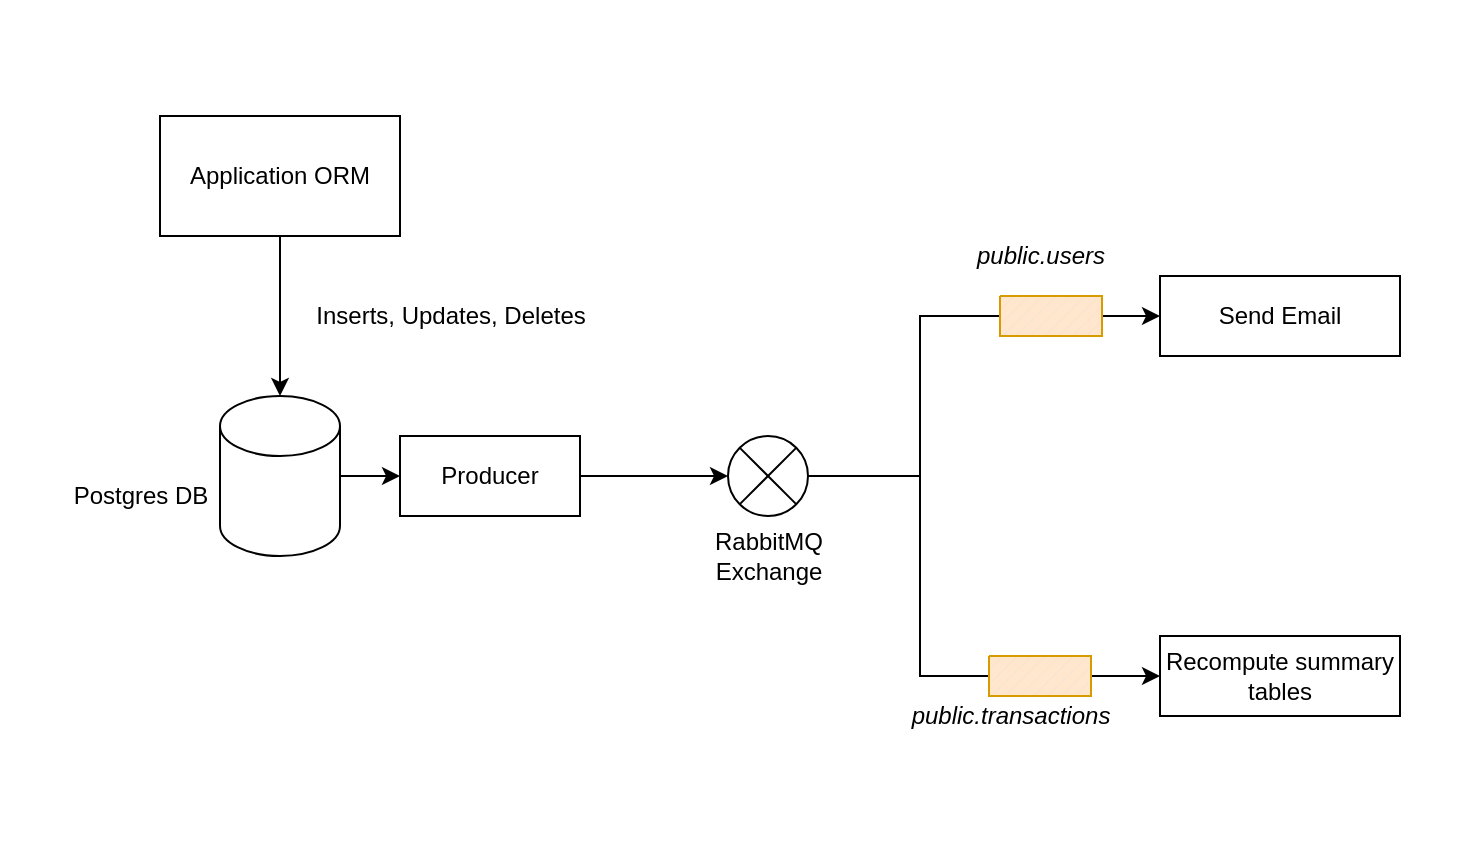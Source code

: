 <mxfile version="14.9.6" type="device"><diagram id="fOmhwMlhrPT2T8BgM6z0" name="Page-1"><mxGraphModel dx="1199" dy="766" grid="1" gridSize="10" guides="1" tooltips="1" connect="1" arrows="1" fold="1" page="1" pageScale="1" pageWidth="827" pageHeight="1169" math="0" shadow="0"><root><mxCell id="0"/><mxCell id="1" parent="0"/><mxCell id="u6-hEgg1QAy917WdJ580-23" value="" style="verticalLabelPosition=bottom;verticalAlign=top;html=1;shape=mxgraph.basic.rect;fillColor2=none;strokeWidth=1;size=20;indent=5;strokeColor=none;" vertex="1" parent="1"><mxGeometry x="60" y="122" width="740" height="420" as="geometry"/></mxCell><mxCell id="u6-hEgg1QAy917WdJ580-10" style="edgeStyle=orthogonalEdgeStyle;rounded=0;orthogonalLoop=1;jettySize=auto;html=1;entryX=0;entryY=0.5;entryDx=0;entryDy=0;exitX=1;exitY=0.5;exitDx=0;exitDy=0;" edge="1" parent="1" source="u6-hEgg1QAy917WdJ580-11" target="u6-hEgg1QAy917WdJ580-9"><mxGeometry relative="1" as="geometry"><mxPoint x="340" y="360" as="sourcePoint"/></mxGeometry></mxCell><mxCell id="u6-hEgg1QAy917WdJ580-12" style="edgeStyle=orthogonalEdgeStyle;rounded=0;orthogonalLoop=1;jettySize=auto;html=1;exitX=1;exitY=0.5;exitDx=0;exitDy=0;exitPerimeter=0;entryX=0;entryY=0.5;entryDx=0;entryDy=0;" edge="1" parent="1" source="u6-hEgg1QAy917WdJ580-1" target="u6-hEgg1QAy917WdJ580-11"><mxGeometry relative="1" as="geometry"/></mxCell><mxCell id="u6-hEgg1QAy917WdJ580-1" value="" style="shape=cylinder3;whiteSpace=wrap;html=1;boundedLbl=1;backgroundOutline=1;size=15;" vertex="1" parent="1"><mxGeometry x="170" y="320" width="60" height="80" as="geometry"/></mxCell><mxCell id="u6-hEgg1QAy917WdJ580-2" value="Postgres DB" style="text;html=1;resizable=0;autosize=1;align=center;verticalAlign=middle;points=[];fillColor=none;strokeColor=none;rounded=0;" vertex="1" parent="1"><mxGeometry x="90" y="360" width="80" height="20" as="geometry"/></mxCell><mxCell id="u6-hEgg1QAy917WdJ580-6" style="edgeStyle=orthogonalEdgeStyle;rounded=0;orthogonalLoop=1;jettySize=auto;html=1;exitX=0.5;exitY=1;exitDx=0;exitDy=0;entryX=0.5;entryY=0;entryDx=0;entryDy=0;entryPerimeter=0;" edge="1" parent="1" source="u6-hEgg1QAy917WdJ580-5" target="u6-hEgg1QAy917WdJ580-1"><mxGeometry relative="1" as="geometry"/></mxCell><mxCell id="u6-hEgg1QAy917WdJ580-5" value="Application ORM" style="rounded=0;whiteSpace=wrap;html=1;" vertex="1" parent="1"><mxGeometry x="140" y="180" width="120" height="60" as="geometry"/></mxCell><mxCell id="u6-hEgg1QAy917WdJ580-7" value="Inserts, Updates, Deletes" style="text;html=1;resizable=0;autosize=1;align=center;verticalAlign=middle;points=[];fillColor=none;strokeColor=none;rounded=0;" vertex="1" parent="1"><mxGeometry x="210" y="270" width="150" height="20" as="geometry"/></mxCell><mxCell id="u6-hEgg1QAy917WdJ580-15" style="edgeStyle=orthogonalEdgeStyle;rounded=0;orthogonalLoop=1;jettySize=auto;html=1;exitX=1;exitY=0.5;exitDx=0;exitDy=0;entryX=0;entryY=0.5;entryDx=0;entryDy=0;" edge="1" parent="1" source="u6-hEgg1QAy917WdJ580-9" target="u6-hEgg1QAy917WdJ580-13"><mxGeometry relative="1" as="geometry"><Array as="points"><mxPoint x="520" y="360"/><mxPoint x="520" y="280"/></Array></mxGeometry></mxCell><mxCell id="u6-hEgg1QAy917WdJ580-16" style="edgeStyle=orthogonalEdgeStyle;rounded=0;orthogonalLoop=1;jettySize=auto;html=1;exitX=1;exitY=0.5;exitDx=0;exitDy=0;entryX=0;entryY=0.5;entryDx=0;entryDy=0;" edge="1" parent="1" source="u6-hEgg1QAy917WdJ580-9" target="u6-hEgg1QAy917WdJ580-14"><mxGeometry relative="1" as="geometry"><Array as="points"><mxPoint x="520" y="360"/><mxPoint x="520" y="460"/></Array></mxGeometry></mxCell><mxCell id="u6-hEgg1QAy917WdJ580-9" value="" style="shape=sumEllipse;perimeter=ellipsePerimeter;whiteSpace=wrap;html=1;backgroundOutline=1;" vertex="1" parent="1"><mxGeometry x="424" y="340" width="40" height="40" as="geometry"/></mxCell><mxCell id="u6-hEgg1QAy917WdJ580-11" value="Producer" style="rounded=0;whiteSpace=wrap;html=1;" vertex="1" parent="1"><mxGeometry x="260" y="340" width="90" height="40" as="geometry"/></mxCell><mxCell id="u6-hEgg1QAy917WdJ580-13" value="Send Email" style="rounded=0;whiteSpace=wrap;html=1;" vertex="1" parent="1"><mxGeometry x="640" y="260" width="120" height="40" as="geometry"/></mxCell><mxCell id="u6-hEgg1QAy917WdJ580-14" value="Recompute summary tables" style="rounded=0;whiteSpace=wrap;html=1;" vertex="1" parent="1"><mxGeometry x="640" y="440" width="120" height="40" as="geometry"/></mxCell><mxCell id="u6-hEgg1QAy917WdJ580-17" value="RabbitMQ &lt;br&gt;Exchange" style="text;html=1;resizable=0;autosize=1;align=center;verticalAlign=middle;points=[];fillColor=none;strokeColor=none;rounded=0;" vertex="1" parent="1"><mxGeometry x="409" y="385" width="70" height="30" as="geometry"/></mxCell><mxCell id="u6-hEgg1QAy917WdJ580-18" value="&lt;i&gt;public.users&lt;/i&gt;" style="text;html=1;resizable=0;autosize=1;align=center;verticalAlign=middle;points=[];fillColor=none;strokeColor=none;rounded=0;" vertex="1" parent="1"><mxGeometry x="540" y="240" width="80" height="20" as="geometry"/></mxCell><mxCell id="u6-hEgg1QAy917WdJ580-19" value="&lt;i&gt;public.transactions&lt;/i&gt;" style="text;html=1;resizable=0;autosize=1;align=center;verticalAlign=middle;points=[];fillColor=none;strokeColor=none;rounded=0;" vertex="1" parent="1"><mxGeometry x="510" y="470" width="110" height="20" as="geometry"/></mxCell><mxCell id="u6-hEgg1QAy917WdJ580-20" value="" style="verticalLabelPosition=bottom;verticalAlign=top;html=1;shape=mxgraph.basic.patternFillRect;fillStyle=diag;step=5;fillStrokeWidth=0.2;fillStrokeColor=#dddddd;fillColor=#ffe6cc;strokeColor=#d79b00;" vertex="1" parent="1"><mxGeometry x="560" y="270" width="51" height="20" as="geometry"/></mxCell><mxCell id="u6-hEgg1QAy917WdJ580-22" value="" style="verticalLabelPosition=bottom;verticalAlign=top;html=1;shape=mxgraph.basic.patternFillRect;fillStyle=diag;step=5;fillStrokeWidth=0.2;fillStrokeColor=#dddddd;fillColor=#ffe6cc;strokeColor=#d79b00;" vertex="1" parent="1"><mxGeometry x="554.5" y="450" width="51" height="20" as="geometry"/></mxCell></root></mxGraphModel></diagram></mxfile>